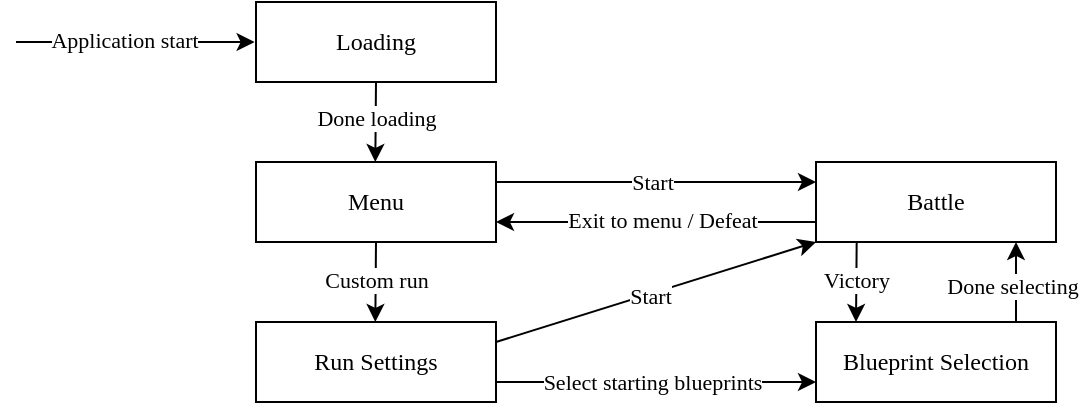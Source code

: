 <mxfile version="24.4.13" type="device">
  <diagram name="Page-1" id="gc11dA9ylnj6EJj1kWeL">
    <mxGraphModel dx="989" dy="577" grid="1" gridSize="10" guides="1" tooltips="1" connect="1" arrows="1" fold="1" page="1" pageScale="1" pageWidth="850" pageHeight="1100" math="0" shadow="0">
      <root>
        <mxCell id="0" />
        <mxCell id="1" parent="0" />
        <mxCell id="gkW6MSQl63DJu1st89hK-1" value="Loading" style="rounded=0;whiteSpace=wrap;html=1;fontFamily=&quot;Latin Mono Regular 12&quot;;" vertex="1" parent="1">
          <mxGeometry x="240" y="200" width="120" height="40" as="geometry" />
        </mxCell>
        <mxCell id="gkW6MSQl63DJu1st89hK-2" value="Run Settings" style="rounded=0;whiteSpace=wrap;html=1;fontFamily=&quot;Latin Mono Regular 12&quot;;" vertex="1" parent="1">
          <mxGeometry x="240" y="360" width="120" height="40" as="geometry" />
        </mxCell>
        <mxCell id="gkW6MSQl63DJu1st89hK-3" value="Blueprint Selection" style="rounded=0;whiteSpace=wrap;html=1;fontFamily=&quot;Latin Mono Regular 12&quot;;" vertex="1" parent="1">
          <mxGeometry x="520" y="360" width="120" height="40" as="geometry" />
        </mxCell>
        <mxCell id="gkW6MSQl63DJu1st89hK-4" value="Menu" style="rounded=0;whiteSpace=wrap;html=1;fontFamily=&quot;Latin Mono Regular 12&quot;;" vertex="1" parent="1">
          <mxGeometry x="240" y="280" width="120" height="40" as="geometry" />
        </mxCell>
        <mxCell id="gkW6MSQl63DJu1st89hK-5" value="Battle" style="rounded=0;whiteSpace=wrap;html=1;fontFamily=&quot;Latin Mono Regular 12&quot;;" vertex="1" parent="1">
          <mxGeometry x="520" y="280" width="120" height="40" as="geometry" />
        </mxCell>
        <mxCell id="gkW6MSQl63DJu1st89hK-6" value="" style="endArrow=classic;html=1;rounded=0;" edge="1" parent="1">
          <mxGeometry width="50" height="50" relative="1" as="geometry">
            <mxPoint x="120" y="220" as="sourcePoint" />
            <mxPoint x="239.31" y="220" as="targetPoint" />
          </mxGeometry>
        </mxCell>
        <mxCell id="gkW6MSQl63DJu1st89hK-7" value="Application start" style="edgeLabel;html=1;align=center;verticalAlign=middle;resizable=0;points=[];fontFamily=&quot;Latin Mono Regular 12&quot;;" vertex="1" connectable="0" parent="gkW6MSQl63DJu1st89hK-6">
          <mxGeometry x="-0.082" y="1" relative="1" as="geometry">
            <mxPoint x="-1" as="offset" />
          </mxGeometry>
        </mxCell>
        <mxCell id="gkW6MSQl63DJu1st89hK-8" value="" style="endArrow=classic;html=1;rounded=0;" edge="1" parent="1">
          <mxGeometry width="50" height="50" relative="1" as="geometry">
            <mxPoint x="300" y="240" as="sourcePoint" />
            <mxPoint x="299.66" y="280" as="targetPoint" />
          </mxGeometry>
        </mxCell>
        <mxCell id="gkW6MSQl63DJu1st89hK-9" value="Done loading" style="edgeLabel;html=1;align=center;verticalAlign=middle;resizable=0;points=[];fontFamily=&quot;Latin Mono Regular 12&quot;;" vertex="1" connectable="0" parent="gkW6MSQl63DJu1st89hK-8">
          <mxGeometry x="-0.082" y="1" relative="1" as="geometry">
            <mxPoint x="-1" y="-1" as="offset" />
          </mxGeometry>
        </mxCell>
        <mxCell id="gkW6MSQl63DJu1st89hK-10" value="" style="endArrow=classic;html=1;rounded=0;" edge="1" parent="1">
          <mxGeometry width="50" height="50" relative="1" as="geometry">
            <mxPoint x="300" y="320" as="sourcePoint" />
            <mxPoint x="299.66" y="360" as="targetPoint" />
          </mxGeometry>
        </mxCell>
        <mxCell id="gkW6MSQl63DJu1st89hK-11" value="Custom run" style="edgeLabel;html=1;align=center;verticalAlign=middle;resizable=0;points=[];fontFamily=&quot;Latin Mono Regular 12&quot;;" vertex="1" connectable="0" parent="gkW6MSQl63DJu1st89hK-10">
          <mxGeometry x="-0.082" y="1" relative="1" as="geometry">
            <mxPoint x="-1" as="offset" />
          </mxGeometry>
        </mxCell>
        <mxCell id="gkW6MSQl63DJu1st89hK-15" value="" style="endArrow=classic;html=1;rounded=0;" edge="1" parent="1">
          <mxGeometry width="50" height="50" relative="1" as="geometry">
            <mxPoint x="540.34" y="320" as="sourcePoint" />
            <mxPoint x="540" y="360" as="targetPoint" />
          </mxGeometry>
        </mxCell>
        <mxCell id="gkW6MSQl63DJu1st89hK-16" value="Victory" style="edgeLabel;html=1;align=center;verticalAlign=middle;resizable=0;points=[];fontFamily=&quot;Latin Mono Regular 12&quot;;" vertex="1" connectable="0" parent="gkW6MSQl63DJu1st89hK-15">
          <mxGeometry x="-0.082" y="1" relative="1" as="geometry">
            <mxPoint x="-1" as="offset" />
          </mxGeometry>
        </mxCell>
        <mxCell id="gkW6MSQl63DJu1st89hK-19" value="" style="endArrow=classic;html=1;rounded=0;" edge="1" parent="1">
          <mxGeometry width="50" height="50" relative="1" as="geometry">
            <mxPoint x="620" y="360" as="sourcePoint" />
            <mxPoint x="620" y="320" as="targetPoint" />
          </mxGeometry>
        </mxCell>
        <mxCell id="gkW6MSQl63DJu1st89hK-20" value="Done selecting" style="edgeLabel;html=1;align=center;verticalAlign=middle;resizable=0;points=[];fontFamily=&quot;Latin Mono Regular 12&quot;;" vertex="1" connectable="0" parent="gkW6MSQl63DJu1st89hK-19">
          <mxGeometry x="-0.082" y="1" relative="1" as="geometry">
            <mxPoint x="-1" as="offset" />
          </mxGeometry>
        </mxCell>
        <mxCell id="gkW6MSQl63DJu1st89hK-21" value="" style="endArrow=classic;html=1;rounded=0;" edge="1" parent="1">
          <mxGeometry width="50" height="50" relative="1" as="geometry">
            <mxPoint x="520" y="310" as="sourcePoint" />
            <mxPoint x="360" y="310" as="targetPoint" />
          </mxGeometry>
        </mxCell>
        <mxCell id="gkW6MSQl63DJu1st89hK-22" value="Exit to menu / Defeat" style="edgeLabel;html=1;align=center;verticalAlign=middle;resizable=0;points=[];fontFamily=&quot;Latin Mono Regular 12&quot;;" vertex="1" connectable="0" parent="gkW6MSQl63DJu1st89hK-21">
          <mxGeometry x="-0.082" y="1" relative="1" as="geometry">
            <mxPoint x="-4" y="-2" as="offset" />
          </mxGeometry>
        </mxCell>
        <mxCell id="gkW6MSQl63DJu1st89hK-25" value="" style="endArrow=classic;html=1;rounded=0;" edge="1" parent="1">
          <mxGeometry width="50" height="50" relative="1" as="geometry">
            <mxPoint x="360" y="290" as="sourcePoint" />
            <mxPoint x="520" y="290" as="targetPoint" />
          </mxGeometry>
        </mxCell>
        <mxCell id="gkW6MSQl63DJu1st89hK-26" value="Start" style="edgeLabel;html=1;align=center;verticalAlign=middle;resizable=0;points=[];fontFamily=&quot;Latin Mono Regular 12&quot;;" vertex="1" connectable="0" parent="gkW6MSQl63DJu1st89hK-25">
          <mxGeometry x="-0.082" y="1" relative="1" as="geometry">
            <mxPoint x="4" y="1" as="offset" />
          </mxGeometry>
        </mxCell>
        <mxCell id="gkW6MSQl63DJu1st89hK-27" value="" style="endArrow=classic;html=1;rounded=0;" edge="1" parent="1">
          <mxGeometry width="50" height="50" relative="1" as="geometry">
            <mxPoint x="360" y="370" as="sourcePoint" />
            <mxPoint x="520" y="320" as="targetPoint" />
          </mxGeometry>
        </mxCell>
        <mxCell id="gkW6MSQl63DJu1st89hK-28" value="Start" style="edgeLabel;html=1;align=center;verticalAlign=middle;resizable=0;points=[];fontFamily=&quot;Latin Mono Regular 12&quot;;" vertex="1" connectable="0" parent="gkW6MSQl63DJu1st89hK-27">
          <mxGeometry x="-0.082" y="1" relative="1" as="geometry">
            <mxPoint x="4" y="1" as="offset" />
          </mxGeometry>
        </mxCell>
        <mxCell id="gkW6MSQl63DJu1st89hK-29" value="" style="endArrow=classic;html=1;rounded=0;" edge="1" parent="1">
          <mxGeometry width="50" height="50" relative="1" as="geometry">
            <mxPoint x="360" y="390" as="sourcePoint" />
            <mxPoint x="520" y="390" as="targetPoint" />
          </mxGeometry>
        </mxCell>
        <mxCell id="gkW6MSQl63DJu1st89hK-30" value="Select starting blueprints" style="edgeLabel;html=1;align=center;verticalAlign=middle;resizable=0;points=[];fontFamily=&quot;Latin Mono Regular 12&quot;;" vertex="1" connectable="0" parent="gkW6MSQl63DJu1st89hK-29">
          <mxGeometry x="-0.082" y="1" relative="1" as="geometry">
            <mxPoint x="4" y="1" as="offset" />
          </mxGeometry>
        </mxCell>
      </root>
    </mxGraphModel>
  </diagram>
</mxfile>
